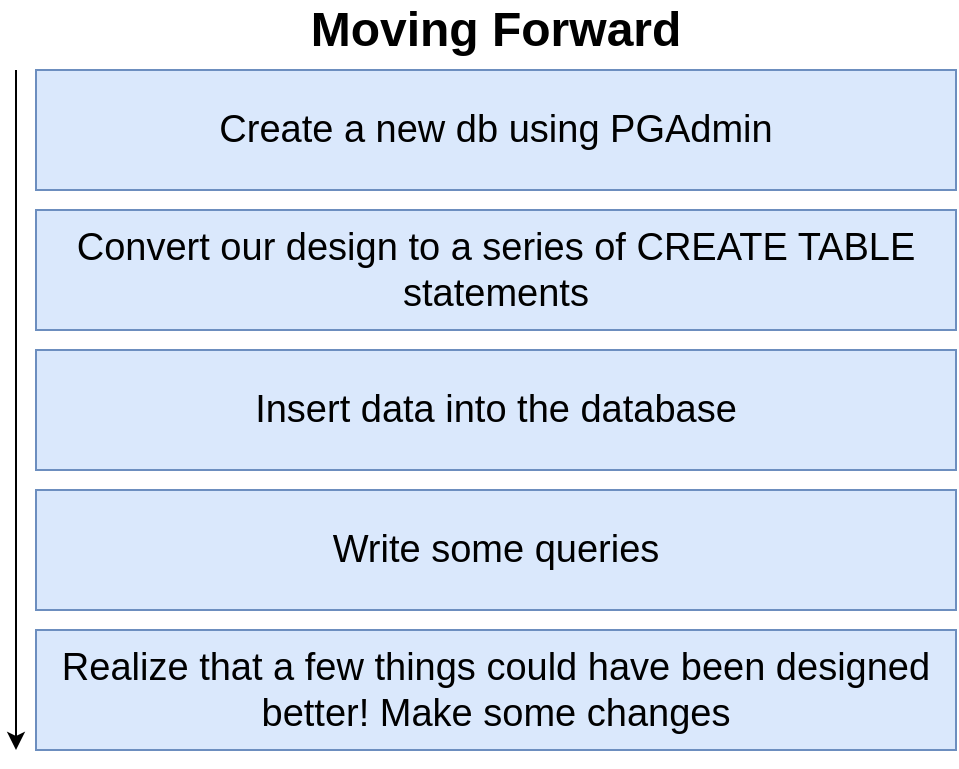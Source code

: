 <mxfile version="13.3.7" type="device" pages="4"><diagram id="8n7dT2Qj4QGEMZfbDP7i" name="01 - steps"><mxGraphModel dx="715" dy="441" grid="1" gridSize="10" guides="1" tooltips="1" connect="1" arrows="1" fold="1" page="1" pageScale="1" pageWidth="1920" pageHeight="1200" math="0" shadow="0"><root><mxCell id="0"/><mxCell id="1" parent="0"/><mxCell id="fiUSaZkiclEvWPo04D1X-1" value="Create a new db using PGAdmin" style="rounded=0;whiteSpace=wrap;html=1;fillColor=#dae8fc;strokeColor=#6c8ebf;fontSize=19;" vertex="1" parent="1"><mxGeometry x="570" y="220" width="460" height="60" as="geometry"/></mxCell><mxCell id="fiUSaZkiclEvWPo04D1X-2" value="Convert our design to a series of CREATE TABLE statements" style="rounded=0;whiteSpace=wrap;html=1;fillColor=#dae8fc;strokeColor=#6c8ebf;fontSize=19;" vertex="1" parent="1"><mxGeometry x="570" y="290" width="460" height="60" as="geometry"/></mxCell><mxCell id="fiUSaZkiclEvWPo04D1X-3" value="Insert data into the database" style="rounded=0;whiteSpace=wrap;html=1;fillColor=#dae8fc;strokeColor=#6c8ebf;fontSize=19;" vertex="1" parent="1"><mxGeometry x="570" y="360" width="460" height="60" as="geometry"/></mxCell><mxCell id="fiUSaZkiclEvWPo04D1X-4" value="Write some queries" style="rounded=0;whiteSpace=wrap;html=1;fillColor=#dae8fc;strokeColor=#6c8ebf;fontSize=19;" vertex="1" parent="1"><mxGeometry x="570" y="430" width="460" height="60" as="geometry"/></mxCell><mxCell id="fiUSaZkiclEvWPo04D1X-5" value="Realize that a few things could have been designed better! Make some changes" style="rounded=0;whiteSpace=wrap;html=1;fillColor=#dae8fc;strokeColor=#6c8ebf;fontSize=19;" vertex="1" parent="1"><mxGeometry x="570" y="500" width="460" height="60" as="geometry"/></mxCell><mxCell id="fiUSaZkiclEvWPo04D1X-6" value="" style="endArrow=classic;html=1;fontSize=19;" edge="1" parent="1"><mxGeometry width="50" height="50" relative="1" as="geometry"><mxPoint x="560" y="220" as="sourcePoint"/><mxPoint x="560" y="560" as="targetPoint"/></mxGeometry></mxCell><mxCell id="fiUSaZkiclEvWPo04D1X-7" value="Moving Forward" style="text;html=1;strokeColor=none;fillColor=none;align=center;verticalAlign=middle;whiteSpace=wrap;rounded=0;fontSize=24;fontStyle=1" vertex="1" parent="1"><mxGeometry x="680" y="190" width="240" height="20" as="geometry"/></mxCell></root></mxGraphModel></diagram><diagram id="TMhiRBPjYkPwRkBbcAFn" name="02 - null"><mxGraphModel dx="601" dy="370" grid="1" gridSize="10" guides="1" tooltips="1" connect="1" arrows="1" fold="1" page="1" pageScale="1" pageWidth="1920" pageHeight="1200" math="0" shadow="0"><root><mxCell id="g4x4921IdpQGGdn7e4JB-0"/><mxCell id="g4x4921IdpQGGdn7e4JB-1" parent="g4x4921IdpQGGdn7e4JB-0"/><mxCell id="g4x4921IdpQGGdn7e4JB-4" style="edgeStyle=orthogonalEdgeStyle;rounded=0;orthogonalLoop=1;jettySize=auto;html=1;exitX=1;exitY=0.5;exitDx=0;exitDy=0;fontSize=19;" edge="1" parent="g4x4921IdpQGGdn7e4JB-1" source="g4x4921IdpQGGdn7e4JB-2" target="g4x4921IdpQGGdn7e4JB-3"><mxGeometry relative="1" as="geometry"/></mxCell><mxCell id="g4x4921IdpQGGdn7e4JB-2" value="NOT NULL" style="rounded=0;whiteSpace=wrap;html=1;fontSize=24;fillColor=#dae8fc;strokeColor=#6c8ebf;" vertex="1" parent="g4x4921IdpQGGdn7e4JB-1"><mxGeometry x="530" y="350" width="150" height="60" as="geometry"/></mxCell><mxCell id="g4x4921IdpQGGdn7e4JB-3" value="A value must be provided (empty strings are values!)" style="rounded=0;whiteSpace=wrap;html=1;fontSize=16;" vertex="1" parent="g4x4921IdpQGGdn7e4JB-1"><mxGeometry x="710" y="350" width="350" height="60" as="geometry"/></mxCell><mxCell id="g4x4921IdpQGGdn7e4JB-6" style="edgeStyle=orthogonalEdgeStyle;rounded=0;orthogonalLoop=1;jettySize=auto;html=1;exitX=1;exitY=0.5;exitDx=0;exitDy=0;fontSize=19;" edge="1" parent="g4x4921IdpQGGdn7e4JB-1" source="g4x4921IdpQGGdn7e4JB-7" target="g4x4921IdpQGGdn7e4JB-8"><mxGeometry relative="1" as="geometry"/></mxCell><mxCell id="g4x4921IdpQGGdn7e4JB-7" value="DEFAULT" style="rounded=0;whiteSpace=wrap;html=1;fontSize=24;fillColor=#dae8fc;strokeColor=#6c8ebf;" vertex="1" parent="g4x4921IdpQGGdn7e4JB-1"><mxGeometry x="530" y="420" width="150" height="60" as="geometry"/></mxCell><mxCell id="g4x4921IdpQGGdn7e4JB-8" value="Provide a default value if an INSERT statement doesn't give one" style="rounded=0;whiteSpace=wrap;html=1;fontSize=16;" vertex="1" parent="g4x4921IdpQGGdn7e4JB-1"><mxGeometry x="710" y="420" width="350" height="60" as="geometry"/></mxCell></root></mxGraphModel></diagram><diagram id="P_rwHHDYN4-QxTPoHJZN" name="03 - def"><mxGraphModel dx="601" dy="370" grid="1" gridSize="10" guides="1" tooltips="1" connect="1" arrows="1" fold="1" page="1" pageScale="1" pageWidth="1920" pageHeight="1200" math="0" shadow="0"><root><mxCell id="BnM6Sne1h7AyVI-eHBPn-0"/><mxCell id="BnM6Sne1h7AyVI-eHBPn-1" parent="BnM6Sne1h7AyVI-eHBPn-0"/><mxCell id="yVrNBGQJPcZkvw6NTCzk-1" value="" style="rounded=0;whiteSpace=wrap;html=1;fontSize=21;fillColor=#dae8fc;strokeColor=#6c8ebf;" vertex="1" parent="BnM6Sne1h7AyVI-eHBPn-1"><mxGeometry x="950" y="340" width="150" height="60" as="geometry"/></mxCell><mxCell id="yVrNBGQJPcZkvw6NTCzk-8" style="edgeStyle=orthogonalEdgeStyle;rounded=0;orthogonalLoop=1;jettySize=auto;html=1;exitX=1;exitY=0.5;exitDx=0;exitDy=0;fontSize=16;" edge="1" parent="BnM6Sne1h7AyVI-eHBPn-1" source="yVrNBGQJPcZkvw6NTCzk-2" target="yVrNBGQJPcZkvw6NTCzk-1"><mxGeometry relative="1" as="geometry"/></mxCell><mxCell id="yVrNBGQJPcZkvw6NTCzk-2" value="It doesn't matter if a value exists" style="rounded=0;whiteSpace=wrap;html=1;fontSize=16;" vertex="1" parent="BnM6Sne1h7AyVI-eHBPn-1"><mxGeometry x="560" y="340" width="350" height="60" as="geometry"/></mxCell><mxCell id="yVrNBGQJPcZkvw6NTCzk-4" value="NOT NULL" style="rounded=0;whiteSpace=wrap;html=1;fontSize=21;fillColor=#dae8fc;strokeColor=#6c8ebf;" vertex="1" parent="BnM6Sne1h7AyVI-eHBPn-1"><mxGeometry x="950" y="410" width="150" height="60" as="geometry"/></mxCell><mxCell id="yVrNBGQJPcZkvw6NTCzk-9" style="edgeStyle=orthogonalEdgeStyle;rounded=0;orthogonalLoop=1;jettySize=auto;html=1;exitX=1;exitY=0.5;exitDx=0;exitDy=0;fontSize=16;" edge="1" parent="BnM6Sne1h7AyVI-eHBPn-1" source="yVrNBGQJPcZkvw6NTCzk-5" target="yVrNBGQJPcZkvw6NTCzk-4"><mxGeometry relative="1" as="geometry"/></mxCell><mxCell id="yVrNBGQJPcZkvw6NTCzk-5" value="We 100% of the time want a user (or engineer) to provide a value" style="rounded=0;whiteSpace=wrap;html=1;fontSize=16;" vertex="1" parent="BnM6Sne1h7AyVI-eHBPn-1"><mxGeometry x="560" y="410" width="350" height="60" as="geometry"/></mxCell><mxCell id="yVrNBGQJPcZkvw6NTCzk-6" value="NOT NULL + DEFAULT" style="rounded=0;whiteSpace=wrap;html=1;fontSize=21;fillColor=#dae8fc;strokeColor=#6c8ebf;" vertex="1" parent="BnM6Sne1h7AyVI-eHBPn-1"><mxGeometry x="950" y="480" width="150" height="60" as="geometry"/></mxCell><mxCell id="yVrNBGQJPcZkvw6NTCzk-10" style="edgeStyle=orthogonalEdgeStyle;rounded=0;orthogonalLoop=1;jettySize=auto;html=1;exitX=1;exitY=0.5;exitDx=0;exitDy=0;fontSize=16;" edge="1" parent="BnM6Sne1h7AyVI-eHBPn-1" source="yVrNBGQJPcZkvw6NTCzk-7" target="yVrNBGQJPcZkvw6NTCzk-6"><mxGeometry relative="1" as="geometry"/></mxCell><mxCell id="yVrNBGQJPcZkvw6NTCzk-7" value="We want always want a value, but it should be optional" style="rounded=0;whiteSpace=wrap;html=1;fontSize=16;" vertex="1" parent="BnM6Sne1h7AyVI-eHBPn-1"><mxGeometry x="560" y="480" width="350" height="60" as="geometry"/></mxCell></root></mxGraphModel></diagram><diagram id="3ethroBpJlEyxkYK7nAr" name="04 - validation"><mxGraphModel dx="601" dy="370" grid="1" gridSize="10" guides="1" tooltips="1" connect="1" arrows="1" fold="1" page="1" pageScale="1" pageWidth="1920" pageHeight="1200" math="0" shadow="0"><root><mxCell id="p4T02sh9FltDvrjhWw-h-0"/><mxCell id="p4T02sh9FltDvrjhWw-h-1" parent="p4T02sh9FltDvrjhWw-h-0"/><mxCell id="oB3q-46z0PVofZEGRjt8-0" value="No validation" style="rounded=0;whiteSpace=wrap;html=1;fontSize=21;fillColor=#f8cecc;strokeColor=#b85450;" vertex="1" parent="p4T02sh9FltDvrjhWw-h-1"><mxGeometry x="950" y="340" width="150" height="60" as="geometry"/></mxCell><mxCell id="oB3q-46z0PVofZEGRjt8-1" style="edgeStyle=orthogonalEdgeStyle;rounded=0;orthogonalLoop=1;jettySize=auto;html=1;exitX=1;exitY=0.5;exitDx=0;exitDy=0;fontSize=16;" edge="1" parent="p4T02sh9FltDvrjhWw-h-1" source="oB3q-46z0PVofZEGRjt8-2" target="oB3q-46z0PVofZEGRjt8-0"><mxGeometry relative="1" as="geometry"/></mxCell><mxCell id="oB3q-46z0PVofZEGRjt8-2" value="Rules around validating the value might change frequently" style="rounded=0;whiteSpace=wrap;html=1;fontSize=16;" vertex="1" parent="p4T02sh9FltDvrjhWw-h-1"><mxGeometry x="560" y="340" width="350" height="60" as="geometry"/></mxCell><mxCell id="oB3q-46z0PVofZEGRjt8-3" value="No validation" style="rounded=0;whiteSpace=wrap;html=1;fontSize=21;fillColor=#f8cecc;strokeColor=#b85450;" vertex="1" parent="p4T02sh9FltDvrjhWw-h-1"><mxGeometry x="950" y="410" width="150" height="60" as="geometry"/></mxCell><mxCell id="oB3q-46z0PVofZEGRjt8-4" style="edgeStyle=orthogonalEdgeStyle;rounded=0;orthogonalLoop=1;jettySize=auto;html=1;exitX=1;exitY=0.5;exitDx=0;exitDy=0;fontSize=16;" edge="1" parent="p4T02sh9FltDvrjhWw-h-1" source="oB3q-46z0PVofZEGRjt8-5" target="oB3q-46z0PVofZEGRjt8-3"><mxGeometry relative="1" as="geometry"/></mxCell><mxCell id="oB3q-46z0PVofZEGRjt8-5" value="Rules around validating the value are complex" style="rounded=0;whiteSpace=wrap;html=1;fontSize=16;" vertex="1" parent="p4T02sh9FltDvrjhWw-h-1"><mxGeometry x="560" y="410" width="350" height="60" as="geometry"/></mxCell><mxCell id="oB3q-46z0PVofZEGRjt8-6" value="Add validation!" style="rounded=0;whiteSpace=wrap;html=1;fontSize=21;fillColor=#dae8fc;strokeColor=#6c8ebf;" vertex="1" parent="p4T02sh9FltDvrjhWw-h-1"><mxGeometry x="950" y="480" width="150" height="60" as="geometry"/></mxCell><mxCell id="oB3q-46z0PVofZEGRjt8-7" style="edgeStyle=orthogonalEdgeStyle;rounded=0;orthogonalLoop=1;jettySize=auto;html=1;exitX=1;exitY=0.5;exitDx=0;exitDy=0;fontSize=16;" edge="1" parent="p4T02sh9FltDvrjhWw-h-1" source="oB3q-46z0PVofZEGRjt8-8" target="oB3q-46z0PVofZEGRjt8-6"><mxGeometry relative="1" as="geometry"/></mxCell><mxCell id="oB3q-46z0PVofZEGRjt8-8" value="We want to make sure we have the right &lt;i&gt;type &lt;/i&gt;or &lt;i&gt;domain&lt;/i&gt;&amp;nbsp;of value" style="rounded=0;whiteSpace=wrap;html=1;fontSize=16;" vertex="1" parent="p4T02sh9FltDvrjhWw-h-1"><mxGeometry x="560" y="480" width="350" height="60" as="geometry"/></mxCell></root></mxGraphModel></diagram></mxfile>